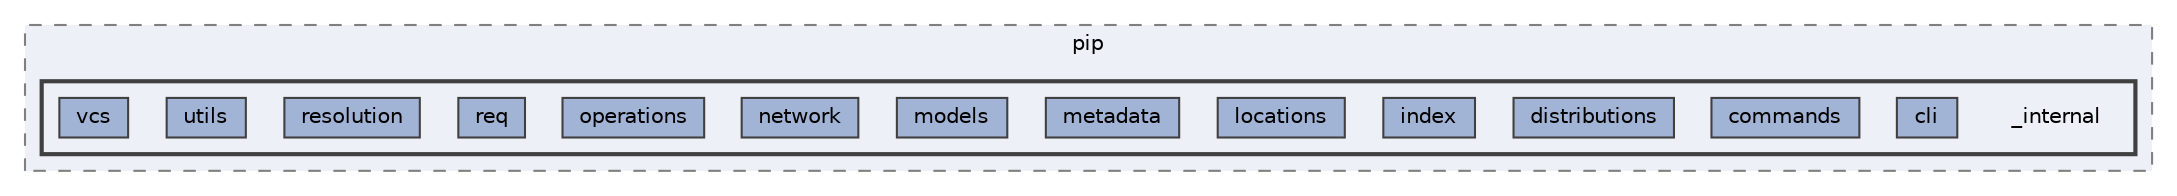 digraph "C:/Users/LukeMabie/documents/Development/Password_Saver_Using_Django-master/venv/Lib/site-packages/pip/_internal"
{
 // LATEX_PDF_SIZE
  bgcolor="transparent";
  edge [fontname=Helvetica,fontsize=10,labelfontname=Helvetica,labelfontsize=10];
  node [fontname=Helvetica,fontsize=10,shape=box,height=0.2,width=0.4];
  compound=true
  subgraph clusterdir_13ed6477eb849d263663db54b793f046 {
    graph [ bgcolor="#edf0f7", pencolor="grey50", label="pip", fontname=Helvetica,fontsize=10 style="filled,dashed", URL="dir_13ed6477eb849d263663db54b793f046.html",tooltip=""]
  subgraph clusterdir_2427310657220688c22b1bfd5616a647 {
    graph [ bgcolor="#edf0f7", pencolor="grey25", label="", fontname=Helvetica,fontsize=10 style="filled,bold", URL="dir_2427310657220688c22b1bfd5616a647.html",tooltip=""]
    dir_2427310657220688c22b1bfd5616a647 [shape=plaintext, label="_internal"];
  dir_f9c0d2a8d88e6aa97096aa55d5fd9136 [label="cli", fillcolor="#a2b4d6", color="grey25", style="filled", URL="dir_f9c0d2a8d88e6aa97096aa55d5fd9136.html",tooltip=""];
  dir_21d5f50cd1bf129b9ca74488707011be [label="commands", fillcolor="#a2b4d6", color="grey25", style="filled", URL="dir_21d5f50cd1bf129b9ca74488707011be.html",tooltip=""];
  dir_b1feeb073fa95d7812411a6b408baf31 [label="distributions", fillcolor="#a2b4d6", color="grey25", style="filled", URL="dir_b1feeb073fa95d7812411a6b408baf31.html",tooltip=""];
  dir_ccfdd997856d89021a448f6fadf0e460 [label="index", fillcolor="#a2b4d6", color="grey25", style="filled", URL="dir_ccfdd997856d89021a448f6fadf0e460.html",tooltip=""];
  dir_b315539f8927ddd9a59fd7d1f59c3b2f [label="locations", fillcolor="#a2b4d6", color="grey25", style="filled", URL="dir_b315539f8927ddd9a59fd7d1f59c3b2f.html",tooltip=""];
  dir_f568806f4e7b8ea876a7707d49db223f [label="metadata", fillcolor="#a2b4d6", color="grey25", style="filled", URL="dir_f568806f4e7b8ea876a7707d49db223f.html",tooltip=""];
  dir_a2bef3367a613726401f97e2ee87a9d9 [label="models", fillcolor="#a2b4d6", color="grey25", style="filled", URL="dir_a2bef3367a613726401f97e2ee87a9d9.html",tooltip=""];
  dir_65b04676f68e5256c5482746ed08f162 [label="network", fillcolor="#a2b4d6", color="grey25", style="filled", URL="dir_65b04676f68e5256c5482746ed08f162.html",tooltip=""];
  dir_842d1264496cacb60c02b5769e3b7f17 [label="operations", fillcolor="#a2b4d6", color="grey25", style="filled", URL="dir_842d1264496cacb60c02b5769e3b7f17.html",tooltip=""];
  dir_46ac4dc049e29315b5b4b225b3953edb [label="req", fillcolor="#a2b4d6", color="grey25", style="filled", URL="dir_46ac4dc049e29315b5b4b225b3953edb.html",tooltip=""];
  dir_585fcda6c69825be57d0819f4f7c0882 [label="resolution", fillcolor="#a2b4d6", color="grey25", style="filled", URL="dir_585fcda6c69825be57d0819f4f7c0882.html",tooltip=""];
  dir_116b25b9e967fb3a3083ca17cd2d75c3 [label="utils", fillcolor="#a2b4d6", color="grey25", style="filled", URL="dir_116b25b9e967fb3a3083ca17cd2d75c3.html",tooltip=""];
  dir_ff1234032b3f4f885da2a2cf86bf2484 [label="vcs", fillcolor="#a2b4d6", color="grey25", style="filled", URL="dir_ff1234032b3f4f885da2a2cf86bf2484.html",tooltip=""];
  }
  }
}

